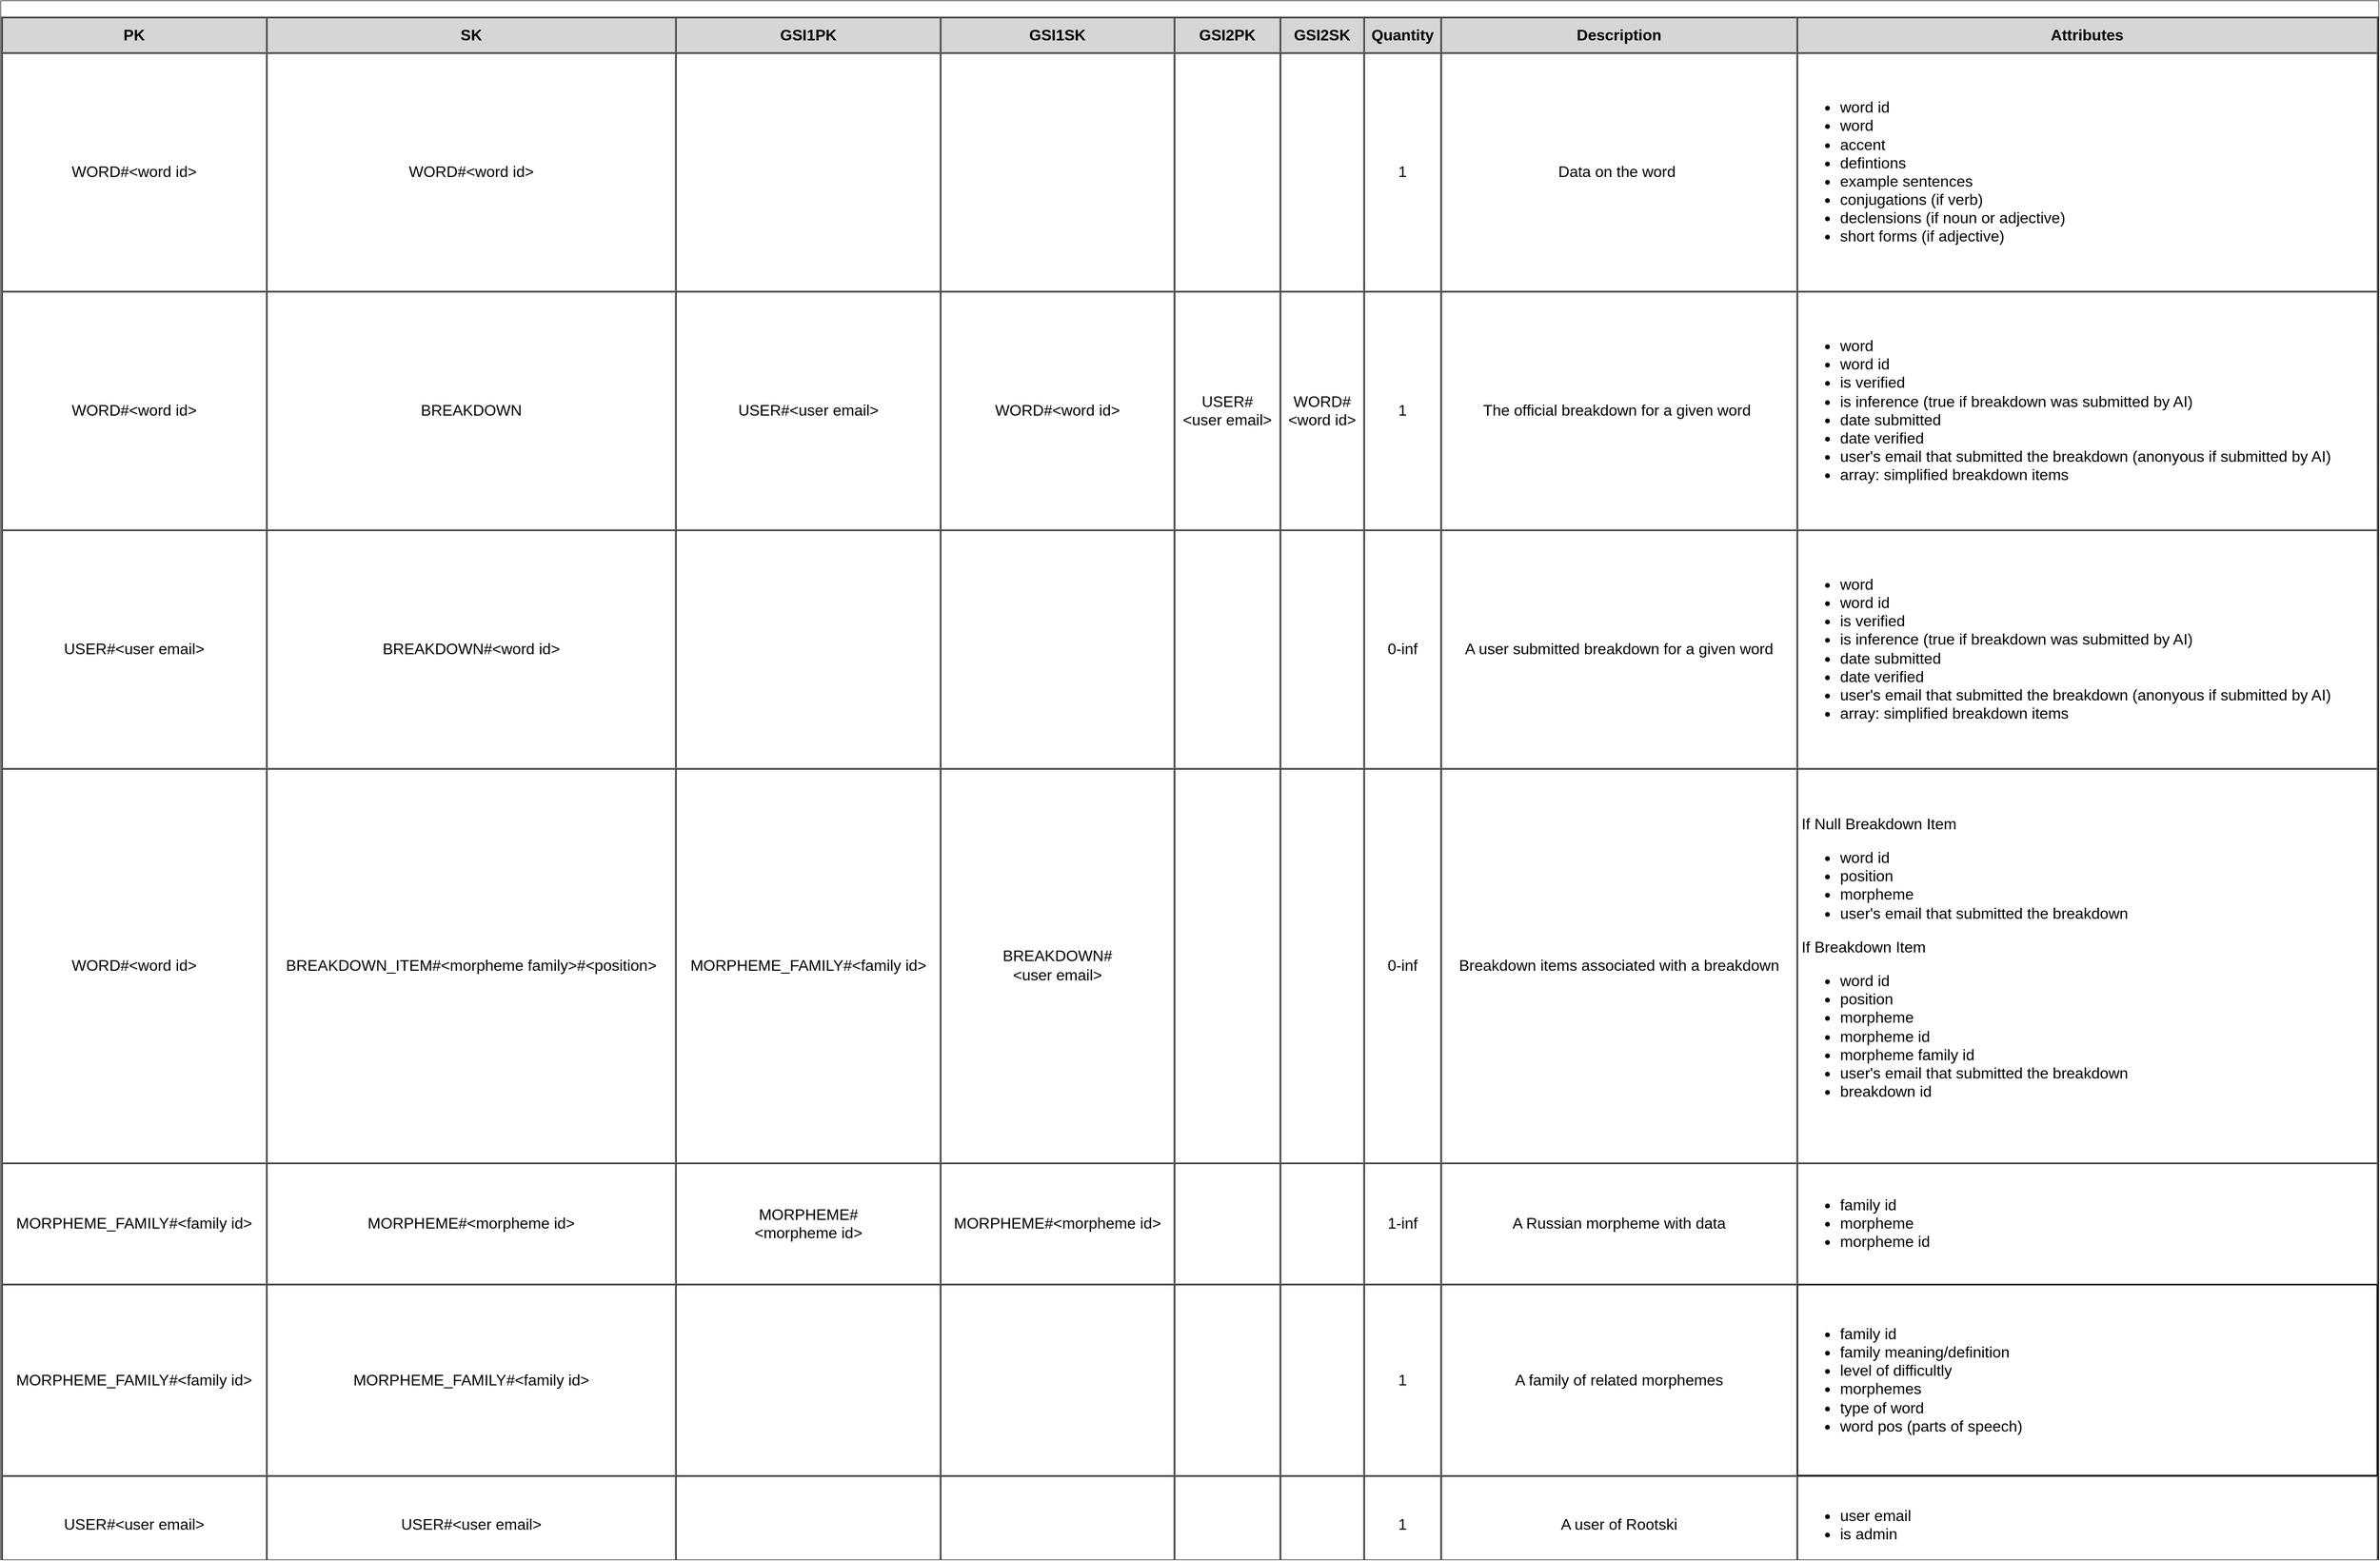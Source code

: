 <mxfile>
    <diagram id="RD69P7APoGmj4CVlXvpW" name="Page-1">
        <mxGraphModel dx="2748" dy="886" grid="1" gridSize="10" guides="1" tooltips="1" connect="1" arrows="1" fold="1" page="1" pageScale="1" pageWidth="850" pageHeight="1100" math="0" shadow="0">
            <root>
                <mxCell id="0"/>
                <mxCell id="1" parent="0"/>
                <mxCell id="3" value="&lt;p style=&quot;font-size: 16px&quot;&gt;&lt;/p&gt;&lt;table cellpadding=&quot;4&quot; cellspacing=&quot;0&quot; border=&quot;1&quot; style=&quot;width: 100% ; height: 100% ; font-size: 16px&quot;&gt;&lt;tbody&gt;&lt;tr&gt;&lt;th style=&quot;background-color: rgb(214 , 214 , 214)&quot;&gt;&lt;font style=&quot;font-size: 16px&quot;&gt;PK&lt;/font&gt;&lt;/th&gt;&lt;th style=&quot;background-color: rgb(214 , 214 , 214)&quot;&gt;&lt;font style=&quot;font-size: 16px&quot;&gt;SK&lt;/font&gt;&lt;/th&gt;&lt;td style=&quot;background-color: rgb(214 , 214 , 214)&quot;&gt;&lt;b&gt;&lt;font style=&quot;font-size: 16px&quot;&gt;GSI1PK&lt;/font&gt;&lt;/b&gt;&lt;/td&gt;&lt;td style=&quot;background-color: rgb(214 , 214 , 214)&quot;&gt;&lt;b&gt;&lt;font style=&quot;font-size: 16px&quot;&gt;GSI1SK&lt;/font&gt;&lt;/b&gt;&lt;/td&gt;&lt;td style=&quot;background-color: rgb(214 , 214 , 214)&quot;&gt;&lt;b&gt;&lt;font style=&quot;font-size: 16px&quot;&gt;GSI2PK&lt;/font&gt;&lt;/b&gt;&lt;/td&gt;&lt;td style=&quot;background-color: rgb(214 , 214 , 214)&quot;&gt;&lt;b&gt;&lt;font style=&quot;font-size: 16px&quot;&gt;GSI2SK&lt;/font&gt;&lt;/b&gt;&lt;/td&gt;&lt;td style=&quot;background-color: rgb(214 , 214 , 214)&quot;&gt;&lt;font style=&quot;font-size: 16px&quot;&gt;&lt;b&gt;Quantity&lt;/b&gt;&lt;br&gt;&lt;/font&gt;&lt;/td&gt;&lt;td style=&quot;background-color: rgb(214 , 214 , 214)&quot;&gt;&lt;b&gt;&lt;font style=&quot;font-size: 16px&quot;&gt;Description&lt;/font&gt;&lt;/b&gt;&lt;/td&gt;&lt;td style=&quot;background-color: rgb(214 , 214 , 214)&quot;&gt;&lt;font style=&quot;font-size: 16px&quot;&gt;&lt;b&gt;Attributes&lt;/b&gt;&lt;br&gt;&lt;/font&gt;&lt;/td&gt;&lt;/tr&gt;&lt;tr&gt;&lt;td&gt;&lt;font style=&quot;font-size: 16px&quot;&gt;WORD#&amp;lt;word id&amp;gt;&lt;/font&gt;&lt;/td&gt;&lt;td&gt;&lt;font style=&quot;font-size: 16px&quot;&gt;WORD#&amp;lt;word id&amp;gt;&lt;/font&gt;&lt;/td&gt;&lt;td&gt;&lt;font style=&quot;font-size: 16px&quot;&gt;&lt;br&gt;&lt;/font&gt;&lt;/td&gt;&lt;td&gt;&lt;font style=&quot;font-size: 16px&quot;&gt;&lt;br&gt;&lt;/font&gt;&lt;/td&gt;&lt;td&gt;&lt;font style=&quot;font-size: 16px&quot;&gt;&lt;br&gt;&lt;/font&gt;&lt;/td&gt;&lt;td&gt;&lt;font style=&quot;font-size: 16px&quot;&gt;&lt;br&gt;&lt;/font&gt;&lt;/td&gt;&lt;td&gt;&lt;font style=&quot;font-size: 16px&quot;&gt;1&lt;/font&gt;&lt;/td&gt;&lt;td&gt;&lt;font style=&quot;font-size: 16px&quot;&gt;Data on the word&amp;nbsp;&lt;/font&gt;&lt;/td&gt;&lt;td&gt;&lt;ul&gt;&lt;li style=&quot;text-align: left&quot;&gt;&lt;font style=&quot;font-size: 16px&quot;&gt;word id&lt;/font&gt;&lt;/li&gt;&lt;li style=&quot;text-align: left&quot;&gt;&lt;font style=&quot;font-size: 16px&quot;&gt;word&lt;/font&gt;&lt;/li&gt;&lt;li style=&quot;text-align: left&quot;&gt;&lt;font style=&quot;font-size: 16px&quot;&gt;accent&lt;/font&gt;&lt;/li&gt;&lt;li style=&quot;text-align: left&quot;&gt;&lt;font style=&quot;font-size: 16px&quot;&gt;defintions&lt;/font&gt;&lt;/li&gt;&lt;li style=&quot;text-align: left&quot;&gt;&lt;font style=&quot;font-size: 16px&quot;&gt;example sentences&lt;/font&gt;&lt;/li&gt;&lt;li style=&quot;text-align: left&quot;&gt;&lt;font style=&quot;font-size: 16px&quot;&gt;conjugations (if verb)&amp;nbsp;&lt;/font&gt;&lt;/li&gt;&lt;li style=&quot;text-align: left&quot;&gt;&lt;font style=&quot;font-size: 16px&quot;&gt;declensions (if noun or adjective)&lt;/font&gt;&lt;/li&gt;&lt;li style=&quot;text-align: left&quot;&gt;&lt;font style=&quot;font-size: 16px&quot;&gt;short forms (if adjective)&lt;/font&gt;&lt;/li&gt;&lt;/ul&gt;&lt;/td&gt;&lt;/tr&gt;&lt;tr&gt;&lt;td&gt;&lt;font style=&quot;font-size: 16px&quot;&gt;WORD#&amp;lt;word id&amp;gt;&lt;/font&gt;&lt;/td&gt;&lt;td&gt;&lt;font style=&quot;font-size: 16px&quot;&gt;BREAKDOWN&lt;/font&gt;&lt;/td&gt;&lt;td&gt;&lt;font style=&quot;font-size: 16px&quot;&gt;USER#&amp;lt;user email&amp;gt;&lt;br&gt;&lt;/font&gt;&lt;/td&gt;&lt;td&gt;&lt;font style=&quot;font-size: 16px&quot;&gt;WORD#&amp;lt;word id&amp;gt;&lt;br&gt;&lt;/font&gt;&lt;/td&gt;&lt;td&gt;&lt;font style=&quot;font-size: 16px&quot;&gt;USER#&lt;br&gt;&amp;lt;user email&amp;gt;&lt;br&gt;&lt;/font&gt;&lt;/td&gt;&lt;td&gt;&lt;font style=&quot;font-size: 16px&quot;&gt;WORD#&lt;br&gt;&amp;lt;word id&amp;gt;&lt;br&gt;&lt;/font&gt;&lt;/td&gt;&lt;td&gt;&lt;font style=&quot;font-size: 16px&quot;&gt;1&lt;/font&gt;&lt;/td&gt;&lt;td&gt;&lt;font style=&quot;font-size: 16px&quot;&gt;The official breakdown for a given word&amp;nbsp;&lt;/font&gt;&lt;/td&gt;&lt;td&gt;&lt;ul&gt;&lt;li style=&quot;text-align: left&quot;&gt;&lt;font style=&quot;font-size: 16px&quot;&gt;word&lt;/font&gt;&lt;/li&gt;&lt;li style=&quot;text-align: left&quot;&gt;&lt;font style=&quot;font-size: 16px&quot;&gt;word id&lt;/font&gt;&lt;/li&gt;&lt;li style=&quot;text-align: left&quot;&gt;&lt;font style=&quot;font-size: 16px&quot;&gt;is verified&lt;/font&gt;&lt;/li&gt;&lt;li style=&quot;text-align: left&quot;&gt;&lt;font style=&quot;font-size: 16px&quot;&gt;is inference (true if breakdown was submitted by AI)&lt;/font&gt;&lt;/li&gt;&lt;li style=&quot;text-align: left&quot;&gt;&lt;font style=&quot;font-size: 16px&quot;&gt;date submitted&lt;/font&gt;&lt;/li&gt;&lt;li style=&quot;text-align: left&quot;&gt;&lt;font style=&quot;font-size: 16px&quot;&gt;date verified&lt;/font&gt;&lt;/li&gt;&lt;li style=&quot;text-align: left&quot;&gt;&lt;font style=&quot;font-size: 16px&quot;&gt;user's email that submitted the breakdown (anonyous if submitted by AI)&lt;/font&gt;&lt;/li&gt;&lt;li style=&quot;text-align: left&quot;&gt;&lt;font style=&quot;font-size: 16px&quot;&gt;array: simplified breakdown items&amp;nbsp;&lt;/font&gt;&lt;/li&gt;&lt;/ul&gt;&lt;/td&gt;&lt;/tr&gt;&lt;tr&gt;&lt;td&gt;&lt;font style=&quot;font-size: 16px&quot;&gt;USER#&amp;lt;user email&amp;gt;&lt;/font&gt;&lt;/td&gt;&lt;td&gt;&lt;font style=&quot;font-size: 16px&quot;&gt;BREAKDOWN#&amp;lt;word id&amp;gt;&lt;/font&gt;&lt;/td&gt;&lt;td&gt;&lt;font style=&quot;font-size: 16px&quot;&gt;&lt;br&gt;&lt;/font&gt;&lt;/td&gt;&lt;td&gt;&lt;font style=&quot;font-size: 16px&quot;&gt;&lt;br&gt;&lt;/font&gt;&lt;/td&gt;&lt;td&gt;&lt;font style=&quot;font-size: 16px&quot;&gt;&lt;br&gt;&lt;/font&gt;&lt;/td&gt;&lt;td&gt;&lt;font style=&quot;font-size: 16px&quot;&gt;&lt;br&gt;&lt;/font&gt;&lt;/td&gt;&lt;td&gt;&lt;font style=&quot;font-size: 16px&quot;&gt;0-inf&lt;/font&gt;&lt;/td&gt;&lt;td&gt;&lt;font style=&quot;font-size: 16px&quot;&gt;A user submitted breakdown for a given word&lt;/font&gt;&lt;/td&gt;&lt;td&gt;&lt;div style=&quot;text-align: left&quot;&gt;&lt;ul style=&quot;text-align: center&quot;&gt;&lt;li style=&quot;text-align: left&quot;&gt;&lt;font style=&quot;font-size: 16px&quot;&gt;word&lt;/font&gt;&lt;/li&gt;&lt;li style=&quot;text-align: left&quot;&gt;&lt;font style=&quot;font-size: 16px&quot;&gt;word id&lt;/font&gt;&lt;/li&gt;&lt;li style=&quot;text-align: left&quot;&gt;&lt;font style=&quot;font-size: 16px&quot;&gt;is verified&lt;/font&gt;&lt;/li&gt;&lt;li style=&quot;text-align: left&quot;&gt;&lt;font style=&quot;font-size: 16px&quot;&gt;is inference (true if breakdown was submitted by AI)&lt;/font&gt;&lt;/li&gt;&lt;li style=&quot;text-align: left&quot;&gt;&lt;font style=&quot;font-size: 16px&quot;&gt;date submitted&lt;/font&gt;&lt;/li&gt;&lt;li style=&quot;text-align: left&quot;&gt;&lt;font style=&quot;font-size: 16px&quot;&gt;date verified&lt;/font&gt;&lt;/li&gt;&lt;li style=&quot;text-align: left&quot;&gt;&lt;font style=&quot;font-size: 16px&quot;&gt;user's email that submitted the breakdown (anonyous if submitted by AI)&lt;/font&gt;&lt;/li&gt;&lt;li style=&quot;text-align: left&quot;&gt;&lt;font style=&quot;font-size: 16px&quot;&gt;array: simplified breakdown items&lt;/font&gt;&lt;/li&gt;&lt;/ul&gt;&lt;/div&gt;&lt;/td&gt;&lt;/tr&gt;&lt;tr&gt;&lt;td&gt;&lt;font style=&quot;font-size: 16px&quot;&gt;WORD#&amp;lt;word id&amp;gt;&lt;br&gt;&lt;/font&gt;&lt;/td&gt;&lt;td&gt;&lt;font style=&quot;font-size: 16px&quot;&gt;BREAKDOWN_ITEM#&amp;lt;morpheme family&amp;gt;#&amp;lt;position&amp;gt;&lt;/font&gt;&lt;/td&gt;&lt;td&gt;&lt;font style=&quot;font-size: 16px&quot;&gt;MORPHEME_FAMILY#&amp;lt;family id&amp;gt;&lt;br&gt;&lt;/font&gt;&lt;/td&gt;&lt;td&gt;&lt;font style=&quot;font-size: 16px&quot;&gt;BREAKDOWN#&lt;br&gt;&amp;lt;user email&amp;gt;&lt;/font&gt;&lt;/td&gt;&lt;td&gt;&lt;font style=&quot;font-size: 16px&quot;&gt;&lt;br&gt;&lt;/font&gt;&lt;/td&gt;&lt;td&gt;&lt;font style=&quot;font-size: 16px&quot;&gt;&lt;br&gt;&lt;/font&gt;&lt;/td&gt;&lt;td&gt;&lt;font style=&quot;font-size: 16px&quot;&gt;0-inf&lt;/font&gt;&lt;/td&gt;&lt;td&gt;&lt;font style=&quot;font-size: 16px&quot;&gt;Breakdown items associated with a breakdown&lt;/font&gt;&lt;/td&gt;&lt;td&gt;&lt;div style=&quot;text-align: left&quot;&gt;&lt;font style=&quot;font-size: 16px&quot;&gt;If Null Breakdown Item&lt;br&gt;&lt;/font&gt;&lt;ul&gt;&lt;li&gt;&lt;font style=&quot;font-size: 16px&quot;&gt;word id&lt;/font&gt;&lt;/li&gt;&lt;li&gt;&lt;font style=&quot;font-size: 16px&quot;&gt;position&lt;/font&gt;&lt;/li&gt;&lt;li&gt;&lt;font style=&quot;font-size: 16px&quot;&gt;morpheme&lt;/font&gt;&lt;/li&gt;&lt;li style=&quot;text-align: left&quot;&gt;&lt;font style=&quot;font-size: 16px&quot;&gt;user's email that submitted the breakdown&lt;/font&gt;&lt;/li&gt;&lt;/ul&gt;&lt;font style=&quot;font-size: 16px&quot;&gt;If Breakdown Item&lt;/font&gt;&lt;/div&gt;&lt;div style=&quot;text-align: left&quot;&gt;&lt;ul&gt;&lt;li&gt;&lt;font style=&quot;font-size: 16px&quot;&gt;word id&lt;/font&gt;&lt;/li&gt;&lt;li&gt;&lt;font style=&quot;font-size: 16px&quot;&gt;position&lt;/font&gt;&lt;/li&gt;&lt;li&gt;&lt;font style=&quot;font-size: 16px&quot;&gt;morpheme&lt;/font&gt;&lt;/li&gt;&lt;li&gt;&lt;font style=&quot;font-size: 16px&quot;&gt;morpheme id&lt;/font&gt;&lt;/li&gt;&lt;li&gt;&lt;font style=&quot;font-size: 16px&quot;&gt;morpheme family id&lt;/font&gt;&lt;/li&gt;&lt;li style=&quot;text-align: left&quot;&gt;&lt;font style=&quot;font-size: 16px&quot;&gt;user's email that submitted the breakdown&lt;/font&gt;&lt;/li&gt;&lt;li style=&quot;text-align: left&quot;&gt;&lt;font style=&quot;font-size: 16px&quot;&gt;breakdown id&lt;/font&gt;&lt;/li&gt;&lt;/ul&gt;&lt;/div&gt;&lt;/td&gt;&lt;/tr&gt;&lt;tr&gt;&lt;td&gt;&lt;font style=&quot;font-size: 16px&quot;&gt;MORPHEME_FAMILY#&amp;lt;family id&amp;gt;&lt;/font&gt;&lt;/td&gt;&lt;td&gt;&lt;font style=&quot;font-size: 16px&quot;&gt;MORPHEME#&amp;lt;morpheme id&amp;gt;&lt;/font&gt;&lt;/td&gt;&lt;td&gt;&lt;font style=&quot;font-size: 16px&quot;&gt;MORPHEME#&lt;br&gt;&amp;lt;morpheme id&amp;gt;&lt;br&gt;&lt;/font&gt;&lt;/td&gt;&lt;td&gt;&lt;font style=&quot;font-size: 16px&quot;&gt;MORPHEME#&amp;lt;morpheme id&amp;gt;&lt;br&gt;&lt;/font&gt;&lt;/td&gt;&lt;td&gt;&lt;font style=&quot;font-size: 16px&quot;&gt;&lt;br&gt;&lt;/font&gt;&lt;/td&gt;&lt;td&gt;&lt;font style=&quot;font-size: 16px&quot;&gt;&lt;br&gt;&lt;/font&gt;&lt;/td&gt;&lt;td&gt;&lt;font style=&quot;font-size: 16px&quot;&gt;1-inf&lt;/font&gt;&lt;/td&gt;&lt;td&gt;&lt;font style=&quot;font-size: 16px&quot;&gt;A Russian morpheme with data&lt;/font&gt;&lt;/td&gt;&lt;td&gt;&lt;ul&gt;&lt;li style=&quot;text-align: left&quot;&gt;&lt;font style=&quot;font-size: 16px&quot;&gt;family id&lt;/font&gt;&lt;/li&gt;&lt;li style=&quot;text-align: left&quot;&gt;&lt;font style=&quot;font-size: 16px&quot;&gt;morpheme&lt;/font&gt;&lt;/li&gt;&lt;li style=&quot;text-align: left&quot;&gt;&lt;font style=&quot;font-size: 16px&quot;&gt;morpheme id&lt;/font&gt;&lt;/li&gt;&lt;/ul&gt;&lt;/td&gt;&lt;/tr&gt;&lt;tr&gt;&lt;td&gt;&lt;font style=&quot;font-size: 16px&quot;&gt;MORPHEME_FAMILY#&amp;lt;family id&amp;gt;&lt;br&gt;&lt;/font&gt;&lt;/td&gt;&lt;td&gt;&lt;font style=&quot;font-size: 16px&quot;&gt;MORPHEME_FAMILY#&amp;lt;family id&amp;gt;&lt;br&gt;&lt;/font&gt;&lt;/td&gt;&lt;td&gt;&lt;font style=&quot;font-size: 16px&quot;&gt;&lt;br&gt;&lt;/font&gt;&lt;/td&gt;&lt;td&gt;&lt;font style=&quot;font-size: 16px&quot;&gt;&lt;br&gt;&lt;/font&gt;&lt;/td&gt;&lt;td&gt;&lt;font style=&quot;font-size: 16px&quot;&gt;&lt;br&gt;&lt;/font&gt;&lt;/td&gt;&lt;td&gt;&lt;font style=&quot;font-size: 16px&quot;&gt;&lt;br&gt;&lt;/font&gt;&lt;/td&gt;&lt;td&gt;&lt;font style=&quot;font-size: 16px&quot;&gt;1&lt;/font&gt;&lt;/td&gt;&lt;td&gt;&lt;font style=&quot;font-size: 16px&quot;&gt;A family of related morphemes&lt;/font&gt;&lt;/td&gt;&lt;td style=&quot;border: 1px solid rgb(0 , 0 , 0) ; border-collapse: collapse&quot;&gt;&lt;ul&gt;&lt;li style=&quot;text-align: left&quot;&gt;&lt;font style=&quot;font-size: 16px&quot;&gt;family id&lt;/font&gt;&lt;/li&gt;&lt;li style=&quot;text-align: left&quot;&gt;&lt;font style=&quot;font-size: 16px&quot;&gt;family meaning/definition&lt;/font&gt;&lt;/li&gt;&lt;li style=&quot;text-align: left&quot;&gt;&lt;font style=&quot;font-size: 16px&quot;&gt;level of difficultly&lt;/font&gt;&lt;/li&gt;&lt;li style=&quot;text-align: left&quot;&gt;&lt;font style=&quot;font-size: 16px&quot;&gt;morphemes&lt;/font&gt;&lt;/li&gt;&lt;li style=&quot;text-align: left&quot;&gt;&lt;font style=&quot;font-size: 16px&quot;&gt;type of word&lt;/font&gt;&lt;/li&gt;&lt;li style=&quot;text-align: left&quot;&gt;&lt;font style=&quot;font-size: 16px&quot;&gt;word pos (parts of speech)&lt;/font&gt;&lt;/li&gt;&lt;/ul&gt;&lt;/td&gt;&lt;/tr&gt;&lt;tr&gt;&lt;td&gt;&lt;font style=&quot;font-size: 16px&quot;&gt;USER#&amp;lt;user email&amp;gt;&lt;/font&gt;&lt;/td&gt;&lt;td&gt;&lt;font style=&quot;font-size: 16px&quot;&gt;USER#&amp;lt;user email&amp;gt;&lt;/font&gt;&lt;/td&gt;&lt;td&gt;&lt;font style=&quot;font-size: 16px&quot;&gt;&lt;br&gt;&lt;/font&gt;&lt;/td&gt;&lt;td&gt;&lt;font style=&quot;font-size: 16px&quot;&gt;&lt;br&gt;&lt;/font&gt;&lt;/td&gt;&lt;td&gt;&lt;font style=&quot;font-size: 16px&quot;&gt;&lt;br&gt;&lt;/font&gt;&lt;/td&gt;&lt;td&gt;&lt;font style=&quot;font-size: 16px&quot;&gt;&lt;br&gt;&lt;/font&gt;&lt;/td&gt;&lt;td&gt;&lt;font style=&quot;font-size: 16px&quot;&gt;1&lt;/font&gt;&lt;/td&gt;&lt;td&gt;&lt;font style=&quot;font-size: 16px&quot;&gt;A user of Rootski&lt;/font&gt;&lt;/td&gt;&lt;td&gt;&lt;ul&gt;&lt;li style=&quot;text-align: left&quot;&gt;&lt;font style=&quot;font-size: 16px&quot;&gt;user email&lt;/font&gt;&lt;/li&gt;&lt;li style=&quot;text-align: left&quot;&gt;&lt;font style=&quot;font-size: 16px&quot;&gt;is admin&lt;/font&gt;&lt;/li&gt;&lt;/ul&gt;&lt;/td&gt;&lt;/tr&gt;&lt;/tbody&gt;&lt;/table&gt;&lt;p style=&quot;font-size: 16px&quot;&gt;&lt;/p&gt; " style="verticalAlign=top;align=center;overflow=fill;fontSize=12;fontFamily=Helvetica;html=1;container=1;sketch=1;labelBackgroundColor=#FFFFFF;fontColor=#000000;whiteSpace=wrap;" parent="1" vertex="1">
                    <mxGeometry x="-280" y="1000" width="2470" height="1620" as="geometry">
                        <mxRectangle x="-1260" y="150" width="740" height="100" as="alternateBounds"/>
                    </mxGeometry>
                </mxCell>
            </root>
        </mxGraphModel>
    </diagram>
</mxfile>